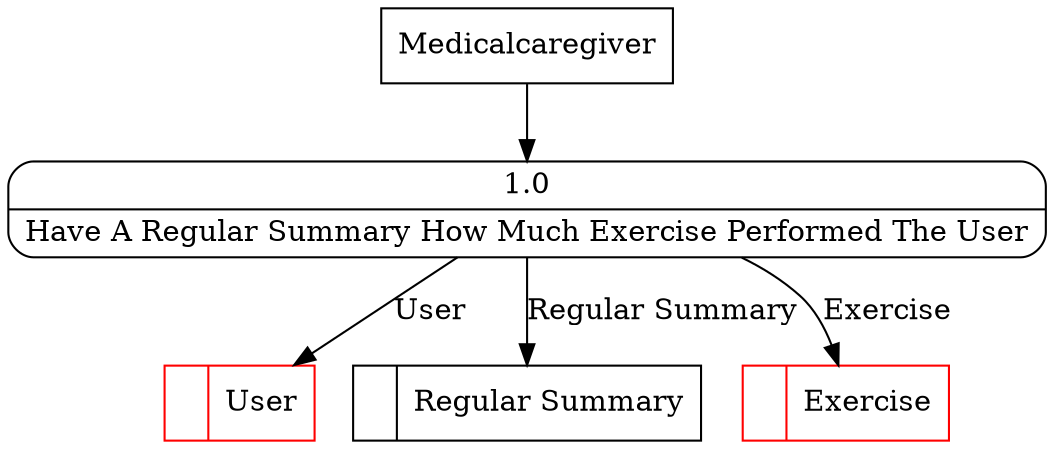 digraph dfd2{ 
node[shape=record]
200 [label="<f0>  |<f1> User " color=red];
201 [label="<f0>  |<f1> Regular Summary " ];
202 [label="<f0>  |<f1> Exercise " color=red];
203 [label="Medicalcaregiver" shape=box];
204 [label="{<f0> 1.0|<f1> Have A Regular Summary How Much Exercise Performed The User }" shape=Mrecord];
203 -> 204
204 -> 201 [label="Regular Summary"]
204 -> 202 [label="Exercise"]
204 -> 200 [label="User"]
}